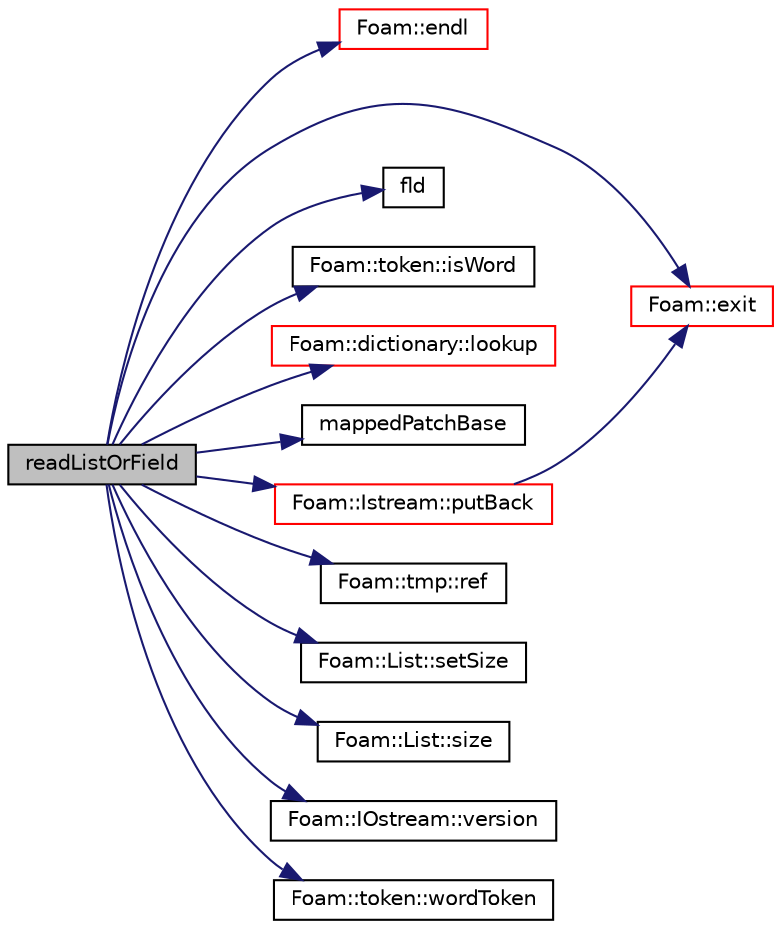 digraph "readListOrField"
{
  bgcolor="transparent";
  edge [fontname="Helvetica",fontsize="10",labelfontname="Helvetica",labelfontsize="10"];
  node [fontname="Helvetica",fontsize="10",shape=record];
  rankdir="LR";
  Node1535 [label="readListOrField",height=0.2,width=0.4,color="black", fillcolor="grey75", style="filled", fontcolor="black"];
  Node1535 -> Node1536 [color="midnightblue",fontsize="10",style="solid",fontname="Helvetica"];
  Node1536 [label="Foam::endl",height=0.2,width=0.4,color="red",URL="$a21851.html#a2db8fe02a0d3909e9351bb4275b23ce4",tooltip="Add newline and flush stream. "];
  Node1535 -> Node1538 [color="midnightblue",fontsize="10",style="solid",fontname="Helvetica"];
  Node1538 [label="Foam::exit",height=0.2,width=0.4,color="red",URL="$a21851.html#a06ca7250d8e89caf05243ec094843642"];
  Node1535 -> Node1585 [color="midnightblue",fontsize="10",style="solid",fontname="Helvetica"];
  Node1585 [label="fld",height=0.2,width=0.4,color="black",URL="$a19337.html#a378472d1f8b33eeefbda63a947476c8c"];
  Node1535 -> Node1586 [color="midnightblue",fontsize="10",style="solid",fontname="Helvetica"];
  Node1586 [label="Foam::token::isWord",height=0.2,width=0.4,color="black",URL="$a27413.html#ace6d5ecd2736d19990a7c12e0fe5a745"];
  Node1535 -> Node1587 [color="midnightblue",fontsize="10",style="solid",fontname="Helvetica"];
  Node1587 [label="Foam::dictionary::lookup",height=0.2,width=0.4,color="red",URL="$a27129.html#a6a0727fa523e48977e27348663def509",tooltip="Find and return an entry data stream. "];
  Node1535 -> Node1835 [color="midnightblue",fontsize="10",style="solid",fontname="Helvetica"];
  Node1835 [label="mappedPatchBase",height=0.2,width=0.4,color="black",URL="$a26225.html#a8fdc6791ed0f6f94533ac247a4d13235",tooltip="Construct from patch. "];
  Node1535 -> Node1836 [color="midnightblue",fontsize="10",style="solid",fontname="Helvetica"];
  Node1836 [label="Foam::Istream::putBack",height=0.2,width=0.4,color="red",URL="$a27341.html#af22e503b062298eef54e360dfc06d0b4",tooltip="Put back token. "];
  Node1836 -> Node1538 [color="midnightblue",fontsize="10",style="solid",fontname="Helvetica"];
  Node1535 -> Node1622 [color="midnightblue",fontsize="10",style="solid",fontname="Helvetica"];
  Node1622 [label="Foam::tmp::ref",height=0.2,width=0.4,color="black",URL="$a27077.html#aeaf81e641282874cef07f5b808efc83b",tooltip="Return non-const reference or generate a fatal error. "];
  Node1535 -> Node1634 [color="midnightblue",fontsize="10",style="solid",fontname="Helvetica"];
  Node1634 [label="Foam::List::setSize",height=0.2,width=0.4,color="black",URL="$a26833.html#aedb985ffeaf1bdbfeccc2a8730405703",tooltip="Reset size of List. "];
  Node1535 -> Node1635 [color="midnightblue",fontsize="10",style="solid",fontname="Helvetica"];
  Node1635 [label="Foam::List::size",height=0.2,width=0.4,color="black",URL="$a26833.html#a8a5f6fa29bd4b500caf186f60245b384",tooltip="Override size to be inconsistent with allocated storage. "];
  Node1535 -> Node1837 [color="midnightblue",fontsize="10",style="solid",fontname="Helvetica"];
  Node1837 [label="Foam::IOstream::version",height=0.2,width=0.4,color="black",URL="$a27333.html#a84b4350bd7516c6c1dda0b1cb3cbcbfb",tooltip="Return the stream version. "];
  Node1535 -> Node1838 [color="midnightblue",fontsize="10",style="solid",fontname="Helvetica"];
  Node1838 [label="Foam::token::wordToken",height=0.2,width=0.4,color="black",URL="$a27413.html#ad910f760295c279f583c11a6e4d445c8"];
}
